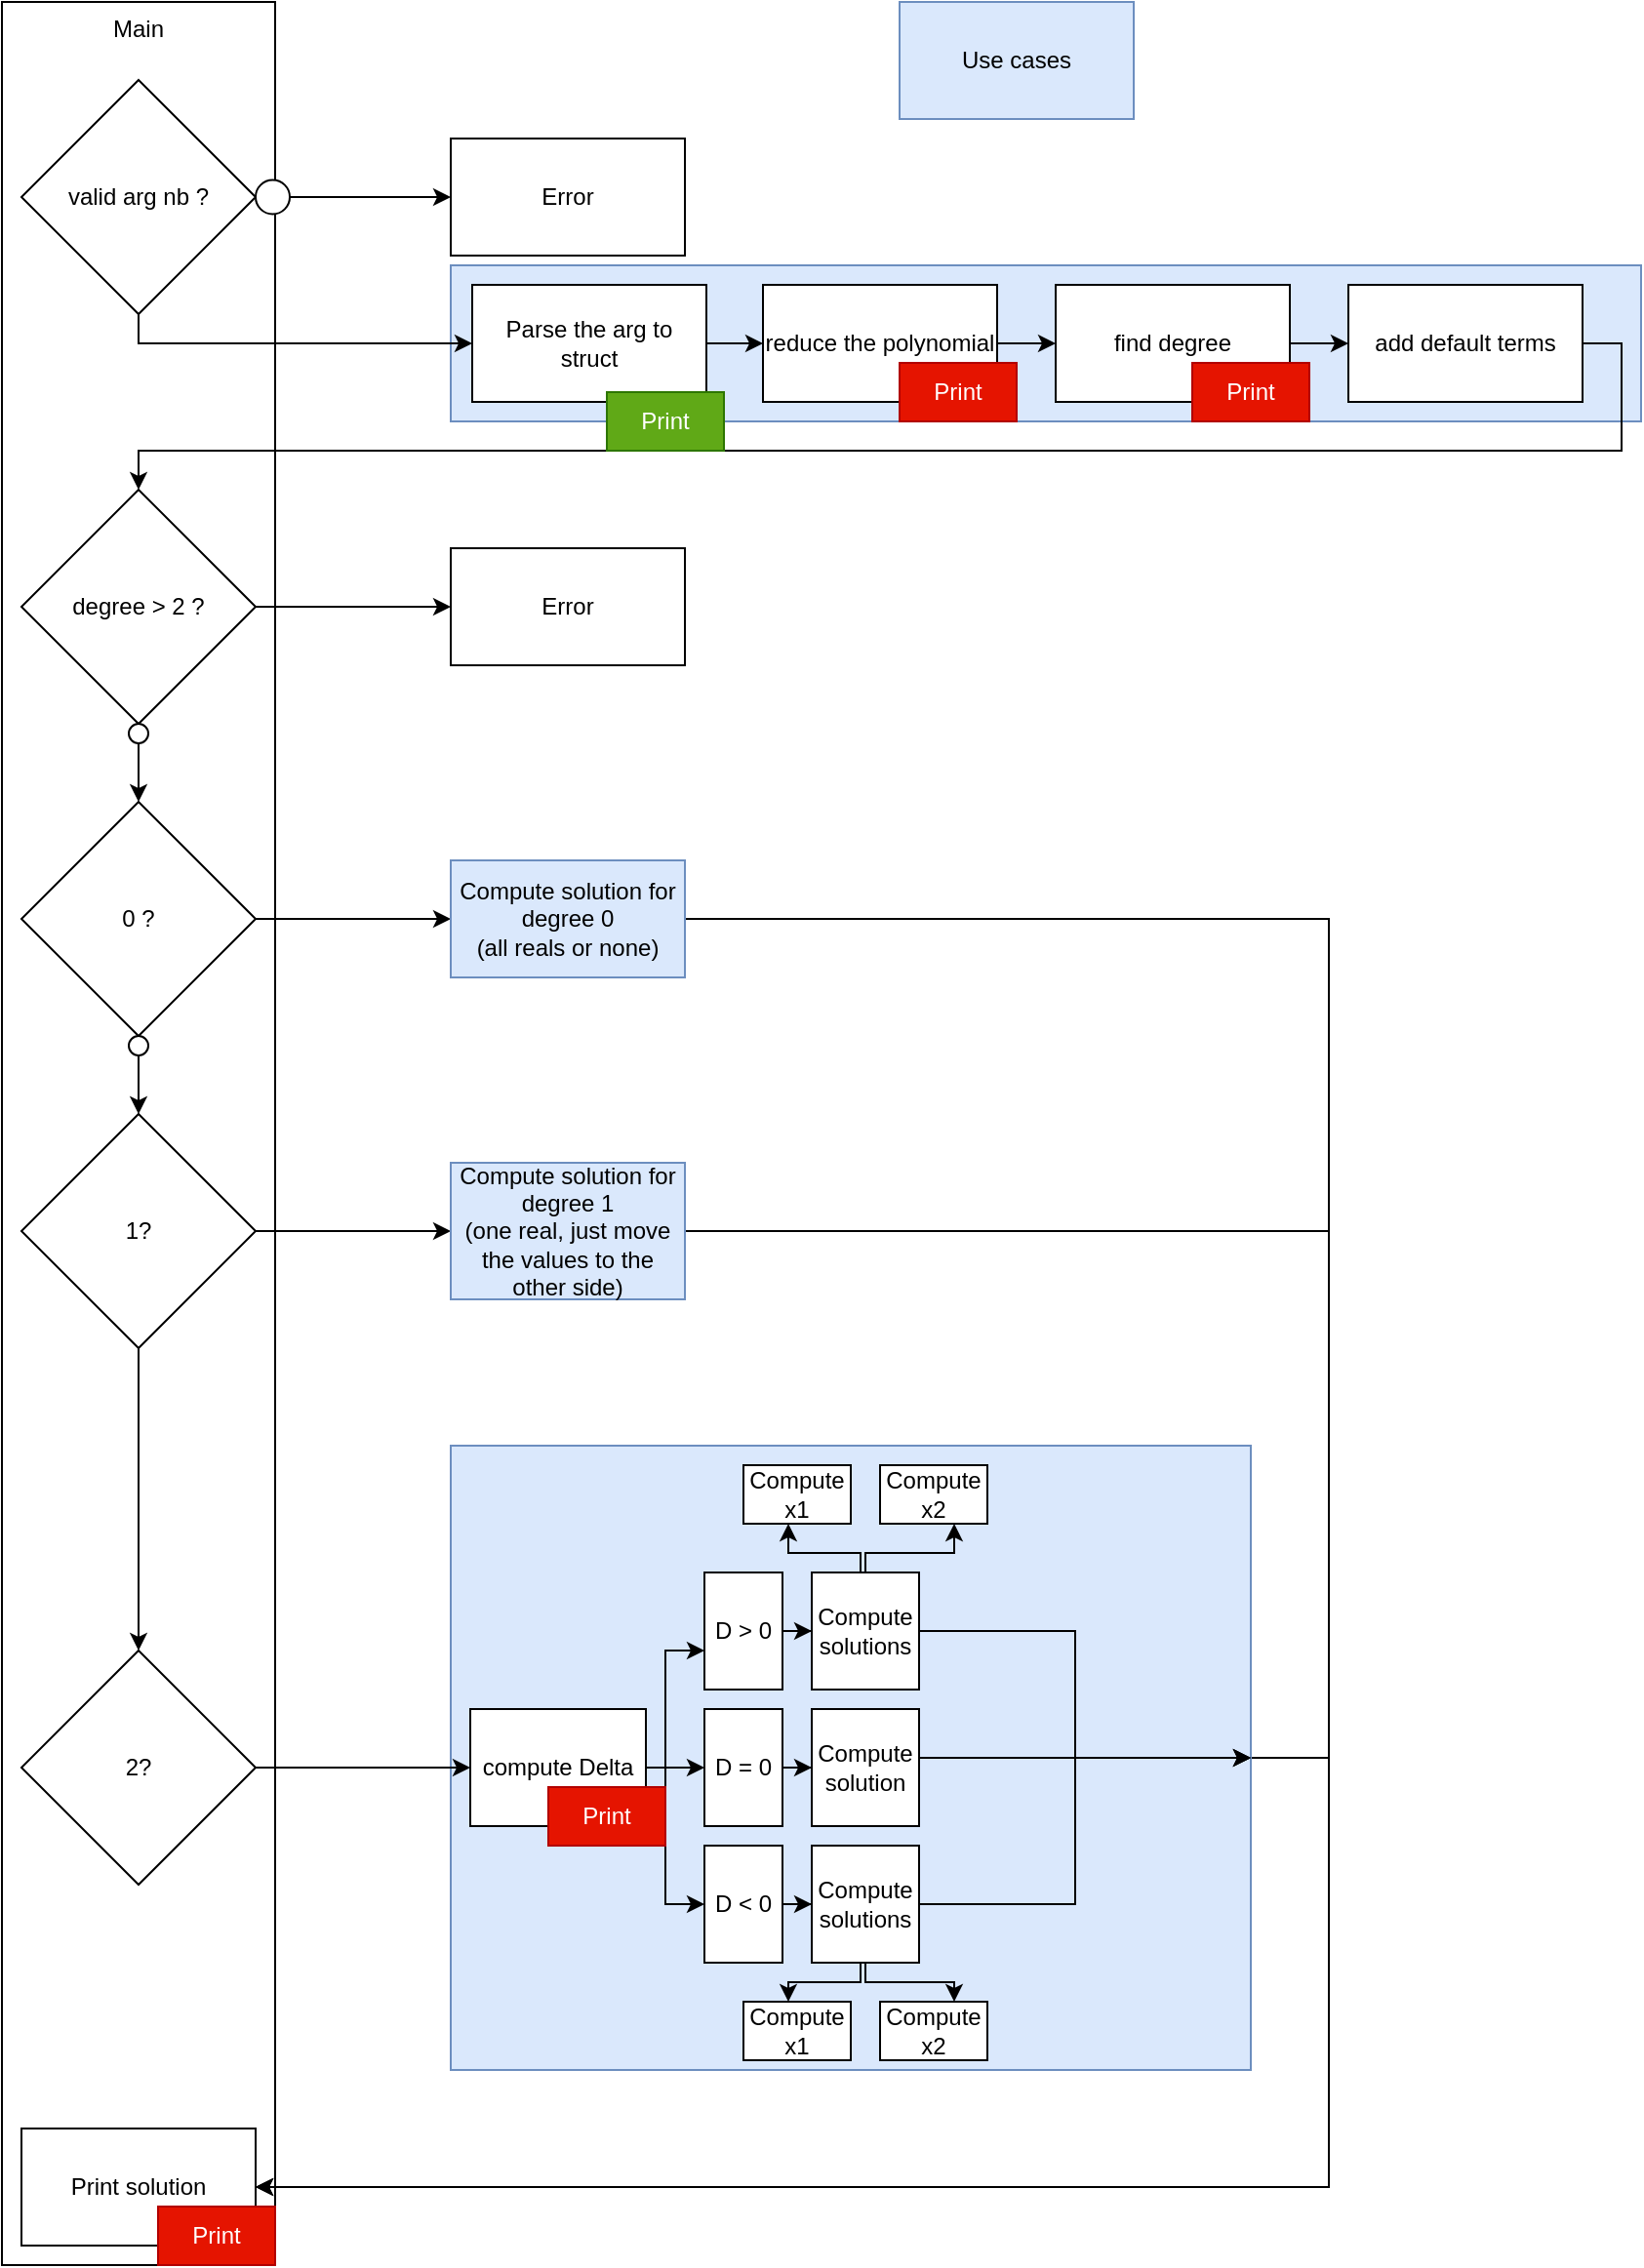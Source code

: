 <mxfile version="20.8.16" type="device"><diagram id="0fQKHz8jUWvv0We_Lnq6" name="Page-1"><mxGraphModel dx="1093" dy="1061" grid="1" gridSize="10" guides="1" tooltips="1" connect="1" arrows="1" fold="1" page="0" pageScale="1" pageWidth="850" pageHeight="1100" math="0" shadow="0"><root><mxCell id="0"/><mxCell id="1" parent="0"/><mxCell id="Iw0hb7oPGWGOToTF5i5I-36" value="" style="rounded=0;whiteSpace=wrap;html=1;fillColor=#dae8fc;strokeColor=#6c8ebf;" parent="1" vertex="1"><mxGeometry x="310" y="95" width="610" height="80" as="geometry"/></mxCell><mxCell id="Iw0hb7oPGWGOToTF5i5I-1" value="Main" style="rounded=0;whiteSpace=wrap;html=1;verticalAlign=top;" parent="1" vertex="1"><mxGeometry x="80" y="-40" width="140" height="1160" as="geometry"/></mxCell><mxCell id="Iw0hb7oPGWGOToTF5i5I-6" value="" style="edgeStyle=orthogonalEdgeStyle;rounded=0;orthogonalLoop=1;jettySize=auto;html=1;" parent="1" source="Iw0hb7oPGWGOToTF5i5I-2" target="Iw0hb7oPGWGOToTF5i5I-5" edge="1"><mxGeometry relative="1" as="geometry"/></mxCell><mxCell id="Iw0hb7oPGWGOToTF5i5I-2" value="Parse the arg to struct" style="whiteSpace=wrap;html=1;rounded=0;" parent="1" vertex="1"><mxGeometry x="321" y="105" width="120" height="60" as="geometry"/></mxCell><mxCell id="Iw0hb7oPGWGOToTF5i5I-8" value="" style="edgeStyle=orthogonalEdgeStyle;rounded=0;orthogonalLoop=1;jettySize=auto;html=1;" parent="1" source="Iw0hb7oPGWGOToTF5i5I-5" target="Iw0hb7oPGWGOToTF5i5I-7" edge="1"><mxGeometry relative="1" as="geometry"/></mxCell><mxCell id="Iw0hb7oPGWGOToTF5i5I-5" value="reduce the polynomial" style="whiteSpace=wrap;html=1;rounded=0;" parent="1" vertex="1"><mxGeometry x="470" y="105" width="120" height="60" as="geometry"/></mxCell><mxCell id="Iw0hb7oPGWGOToTF5i5I-37" style="edgeStyle=orthogonalEdgeStyle;rounded=0;orthogonalLoop=1;jettySize=auto;html=1;entryX=0.5;entryY=0;entryDx=0;entryDy=0;" parent="1" source="xXWr_UHyh2lSXcqM9wJO-1" target="Iw0hb7oPGWGOToTF5i5I-9" edge="1"><mxGeometry relative="1" as="geometry"><mxPoint x="221" y="180" as="targetPoint"/><Array as="points"><mxPoint x="910" y="135"/><mxPoint x="910" y="190"/><mxPoint x="150" y="190"/></Array><mxPoint x="940" y="230" as="sourcePoint"/></mxGeometry></mxCell><mxCell id="xXWr_UHyh2lSXcqM9wJO-2" value="" style="edgeStyle=orthogonalEdgeStyle;rounded=0;orthogonalLoop=1;jettySize=auto;html=1;" edge="1" parent="1" source="Iw0hb7oPGWGOToTF5i5I-7" target="xXWr_UHyh2lSXcqM9wJO-1"><mxGeometry relative="1" as="geometry"/></mxCell><mxCell id="Iw0hb7oPGWGOToTF5i5I-7" value="find degree" style="whiteSpace=wrap;html=1;rounded=0;" parent="1" vertex="1"><mxGeometry x="620" y="105" width="120" height="60" as="geometry"/></mxCell><mxCell id="Iw0hb7oPGWGOToTF5i5I-12" value="" style="edgeStyle=orthogonalEdgeStyle;rounded=0;orthogonalLoop=1;jettySize=auto;html=1;" parent="1" source="Iw0hb7oPGWGOToTF5i5I-9" target="Iw0hb7oPGWGOToTF5i5I-11" edge="1"><mxGeometry relative="1" as="geometry"/></mxCell><mxCell id="Iw0hb7oPGWGOToTF5i5I-9" value="degree &amp;gt; 2 ?" style="rhombus;whiteSpace=wrap;html=1;rounded=0;" parent="1" vertex="1"><mxGeometry x="90" y="210" width="120" height="120" as="geometry"/></mxCell><mxCell id="Iw0hb7oPGWGOToTF5i5I-11" value="Error" style="whiteSpace=wrap;html=1;rounded=0;" parent="1" vertex="1"><mxGeometry x="310" y="240" width="120" height="60" as="geometry"/></mxCell><mxCell id="Iw0hb7oPGWGOToTF5i5I-17" value="" style="edgeStyle=orthogonalEdgeStyle;rounded=0;orthogonalLoop=1;jettySize=auto;html=1;" parent="1" source="Iw0hb7oPGWGOToTF5i5I-13" target="Iw0hb7oPGWGOToTF5i5I-16" edge="1"><mxGeometry relative="1" as="geometry"/></mxCell><mxCell id="Iw0hb7oPGWGOToTF5i5I-13" value="" style="ellipse;whiteSpace=wrap;html=1;aspect=fixed;" parent="1" vertex="1"><mxGeometry x="145" y="330" width="10" height="10" as="geometry"/></mxCell><mxCell id="Iw0hb7oPGWGOToTF5i5I-19" value="" style="edgeStyle=orthogonalEdgeStyle;rounded=0;orthogonalLoop=1;jettySize=auto;html=1;" parent="1" source="Iw0hb7oPGWGOToTF5i5I-16" target="Iw0hb7oPGWGOToTF5i5I-18" edge="1"><mxGeometry relative="1" as="geometry"/></mxCell><mxCell id="Iw0hb7oPGWGOToTF5i5I-16" value="0 ?" style="rhombus;whiteSpace=wrap;html=1;" parent="1" vertex="1"><mxGeometry x="90" y="370" width="120" height="120" as="geometry"/></mxCell><mxCell id="Iw0hb7oPGWGOToTF5i5I-33" style="edgeStyle=orthogonalEdgeStyle;rounded=0;orthogonalLoop=1;jettySize=auto;html=1;" parent="1" source="Iw0hb7oPGWGOToTF5i5I-18" target="Iw0hb7oPGWGOToTF5i5I-30" edge="1"><mxGeometry relative="1" as="geometry"><Array as="points"><mxPoint x="760" y="430"/><mxPoint x="760" y="1080"/></Array></mxGeometry></mxCell><mxCell id="Iw0hb7oPGWGOToTF5i5I-18" value="Compute solution for degree 0&lt;br&gt;(all reals or none)" style="whiteSpace=wrap;html=1;fillColor=#dae8fc;strokeColor=#6c8ebf;" parent="1" vertex="1"><mxGeometry x="310" y="400" width="120" height="60" as="geometry"/></mxCell><mxCell id="Iw0hb7oPGWGOToTF5i5I-22" value="" style="edgeStyle=orthogonalEdgeStyle;rounded=0;orthogonalLoop=1;jettySize=auto;html=1;" parent="1" source="Iw0hb7oPGWGOToTF5i5I-20" target="Iw0hb7oPGWGOToTF5i5I-21" edge="1"><mxGeometry relative="1" as="geometry"/></mxCell><mxCell id="Iw0hb7oPGWGOToTF5i5I-20" value="" style="ellipse;whiteSpace=wrap;html=1;aspect=fixed;" parent="1" vertex="1"><mxGeometry x="145" y="490" width="10" height="10" as="geometry"/></mxCell><mxCell id="Iw0hb7oPGWGOToTF5i5I-25" style="edgeStyle=orthogonalEdgeStyle;rounded=0;orthogonalLoop=1;jettySize=auto;html=1;" parent="1" source="Iw0hb7oPGWGOToTF5i5I-21" target="Iw0hb7oPGWGOToTF5i5I-24" edge="1"><mxGeometry relative="1" as="geometry"/></mxCell><mxCell id="Iw0hb7oPGWGOToTF5i5I-27" style="edgeStyle=orthogonalEdgeStyle;rounded=0;orthogonalLoop=1;jettySize=auto;html=1;" parent="1" source="Iw0hb7oPGWGOToTF5i5I-21" target="Iw0hb7oPGWGOToTF5i5I-26" edge="1"><mxGeometry relative="1" as="geometry"><mxPoint x="150" y="765" as="sourcePoint"/></mxGeometry></mxCell><mxCell id="Iw0hb7oPGWGOToTF5i5I-21" value="1?" style="rhombus;whiteSpace=wrap;html=1;" parent="1" vertex="1"><mxGeometry x="90" y="530" width="120" height="120" as="geometry"/></mxCell><mxCell id="Iw0hb7oPGWGOToTF5i5I-32" style="edgeStyle=orthogonalEdgeStyle;rounded=0;orthogonalLoop=1;jettySize=auto;html=1;" parent="1" source="Iw0hb7oPGWGOToTF5i5I-24" target="Iw0hb7oPGWGOToTF5i5I-30" edge="1"><mxGeometry relative="1" as="geometry"><Array as="points"><mxPoint x="760" y="590"/><mxPoint x="760" y="1080"/></Array></mxGeometry></mxCell><mxCell id="Iw0hb7oPGWGOToTF5i5I-24" value="Compute solution for degree 1&lt;br&gt;(one real, just move the values to the other side)" style="whiteSpace=wrap;html=1;fillColor=#dae8fc;strokeColor=#6c8ebf;" parent="1" vertex="1"><mxGeometry x="310" y="555" width="120" height="70" as="geometry"/></mxCell><mxCell id="Iw0hb7oPGWGOToTF5i5I-26" value="2?" style="rhombus;whiteSpace=wrap;html=1;" parent="1" vertex="1"><mxGeometry x="90" y="805" width="120" height="120" as="geometry"/></mxCell><mxCell id="Iw0hb7oPGWGOToTF5i5I-31" style="edgeStyle=orthogonalEdgeStyle;rounded=0;orthogonalLoop=1;jettySize=auto;html=1;" parent="1" target="Iw0hb7oPGWGOToTF5i5I-30" edge="1"><mxGeometry relative="1" as="geometry"><Array as="points"><mxPoint x="720" y="860"/><mxPoint x="760" y="860"/><mxPoint x="760" y="1080"/></Array><mxPoint x="720" y="870" as="sourcePoint"/></mxGeometry></mxCell><mxCell id="Iw0hb7oPGWGOToTF5i5I-28" value="" style="whiteSpace=wrap;html=1;fillColor=#dae8fc;strokeColor=#6c8ebf;" parent="1" vertex="1"><mxGeometry x="310" y="700" width="410" height="320" as="geometry"/></mxCell><mxCell id="Iw0hb7oPGWGOToTF5i5I-30" value="Print solution" style="rounded=0;whiteSpace=wrap;html=1;" parent="1" vertex="1"><mxGeometry x="90" y="1050" width="120" height="60" as="geometry"/></mxCell><mxCell id="Iw0hb7oPGWGOToTF5i5I-35" value="Use cases" style="rounded=0;whiteSpace=wrap;html=1;fillColor=#dae8fc;strokeColor=#6c8ebf;" parent="1" vertex="1"><mxGeometry x="540" y="-40" width="120" height="60" as="geometry"/></mxCell><mxCell id="EENclEvE6bbyDNnboYN--12" style="edgeStyle=orthogonalEdgeStyle;rounded=0;orthogonalLoop=1;jettySize=auto;html=1;" parent="1" source="EENclEvE6bbyDNnboYN--2" target="Iw0hb7oPGWGOToTF5i5I-2" edge="1"><mxGeometry relative="1" as="geometry"><Array as="points"><mxPoint x="150" y="135"/></Array></mxGeometry></mxCell><mxCell id="EENclEvE6bbyDNnboYN--2" value="valid arg nb ?" style="rhombus;whiteSpace=wrap;html=1;rounded=0;" parent="1" vertex="1"><mxGeometry x="90" width="120" height="120" as="geometry"/></mxCell><mxCell id="EENclEvE6bbyDNnboYN--13" style="edgeStyle=orthogonalEdgeStyle;rounded=0;orthogonalLoop=1;jettySize=auto;html=1;" parent="1" source="EENclEvE6bbyDNnboYN--3" target="EENclEvE6bbyDNnboYN--5" edge="1"><mxGeometry relative="1" as="geometry"/></mxCell><mxCell id="EENclEvE6bbyDNnboYN--3" value="" style="ellipse;whiteSpace=wrap;html=1;aspect=fixed;" parent="1" vertex="1"><mxGeometry x="210" y="51.25" width="17.5" height="17.5" as="geometry"/></mxCell><mxCell id="EENclEvE6bbyDNnboYN--5" value="Error" style="whiteSpace=wrap;html=1;rounded=0;" parent="1" vertex="1"><mxGeometry x="310" y="30" width="120" height="60" as="geometry"/></mxCell><mxCell id="EENclEvE6bbyDNnboYN--7" value="Print" style="text;html=1;strokeColor=#2D7600;fillColor=#60a917;align=center;verticalAlign=middle;whiteSpace=wrap;rounded=0;fontColor=#ffffff;" parent="1" vertex="1"><mxGeometry x="390" y="160" width="60" height="30" as="geometry"/></mxCell><mxCell id="EENclEvE6bbyDNnboYN--8" value="Print" style="text;html=1;strokeColor=#B20000;fillColor=#e51400;align=center;verticalAlign=middle;whiteSpace=wrap;rounded=0;fontColor=#ffffff;" parent="1" vertex="1"><mxGeometry x="540" y="145" width="60" height="30" as="geometry"/></mxCell><mxCell id="EENclEvE6bbyDNnboYN--9" value="Print" style="text;html=1;strokeColor=#B20000;fillColor=#e51400;align=center;verticalAlign=middle;whiteSpace=wrap;rounded=0;fontColor=#ffffff;" parent="1" vertex="1"><mxGeometry x="690" y="145" width="60" height="30" as="geometry"/></mxCell><mxCell id="EENclEvE6bbyDNnboYN--10" value="Print" style="text;html=1;strokeColor=#B20000;fillColor=#e51400;align=center;verticalAlign=middle;whiteSpace=wrap;rounded=0;fontColor=#ffffff;" parent="1" vertex="1"><mxGeometry x="160" y="1090" width="60" height="30" as="geometry"/></mxCell><mxCell id="EENclEvE6bbyDNnboYN--17" value="" style="edgeStyle=orthogonalEdgeStyle;rounded=0;orthogonalLoop=1;jettySize=auto;html=1;" parent="1" source="EENclEvE6bbyDNnboYN--14" target="EENclEvE6bbyDNnboYN--16" edge="1"><mxGeometry relative="1" as="geometry"><Array as="points"><mxPoint x="420" y="865"/><mxPoint x="420" y="805"/></Array></mxGeometry></mxCell><mxCell id="EENclEvE6bbyDNnboYN--19" style="edgeStyle=orthogonalEdgeStyle;rounded=0;orthogonalLoop=1;jettySize=auto;html=1;" parent="1" source="EENclEvE6bbyDNnboYN--14" target="EENclEvE6bbyDNnboYN--18" edge="1"><mxGeometry relative="1" as="geometry"/></mxCell><mxCell id="EENclEvE6bbyDNnboYN--21" style="edgeStyle=orthogonalEdgeStyle;rounded=0;orthogonalLoop=1;jettySize=auto;html=1;" parent="1" source="EENclEvE6bbyDNnboYN--14" target="EENclEvE6bbyDNnboYN--20" edge="1"><mxGeometry relative="1" as="geometry"><Array as="points"><mxPoint x="420" y="865"/><mxPoint x="420" y="935"/></Array></mxGeometry></mxCell><mxCell id="EENclEvE6bbyDNnboYN--14" value="compute Delta" style="whiteSpace=wrap;html=1;" parent="1" vertex="1"><mxGeometry x="320" y="835" width="90" height="60" as="geometry"/></mxCell><mxCell id="Iw0hb7oPGWGOToTF5i5I-29" value="" style="edgeStyle=orthogonalEdgeStyle;rounded=0;orthogonalLoop=1;jettySize=auto;html=1;" parent="1" source="Iw0hb7oPGWGOToTF5i5I-26" target="EENclEvE6bbyDNnboYN--14" edge="1"><mxGeometry relative="1" as="geometry"/></mxCell><mxCell id="EENclEvE6bbyDNnboYN--23" value="" style="edgeStyle=orthogonalEdgeStyle;rounded=0;orthogonalLoop=1;jettySize=auto;html=1;" parent="1" source="EENclEvE6bbyDNnboYN--16" target="EENclEvE6bbyDNnboYN--22" edge="1"><mxGeometry relative="1" as="geometry"/></mxCell><mxCell id="EENclEvE6bbyDNnboYN--16" value="D &amp;gt; 0" style="whiteSpace=wrap;html=1;" parent="1" vertex="1"><mxGeometry x="440" y="765" width="40" height="60" as="geometry"/></mxCell><mxCell id="EENclEvE6bbyDNnboYN--33" style="edgeStyle=orthogonalEdgeStyle;rounded=0;orthogonalLoop=1;jettySize=auto;html=1;" parent="1" source="EENclEvE6bbyDNnboYN--18" target="EENclEvE6bbyDNnboYN--32" edge="1"><mxGeometry relative="1" as="geometry"/></mxCell><mxCell id="EENclEvE6bbyDNnboYN--18" value="D = 0" style="whiteSpace=wrap;html=1;" parent="1" vertex="1"><mxGeometry x="440" y="835" width="40" height="60" as="geometry"/></mxCell><mxCell id="EENclEvE6bbyDNnboYN--40" style="edgeStyle=orthogonalEdgeStyle;rounded=0;orthogonalLoop=1;jettySize=auto;html=1;" parent="1" source="EENclEvE6bbyDNnboYN--20" target="EENclEvE6bbyDNnboYN--37" edge="1"><mxGeometry relative="1" as="geometry"/></mxCell><mxCell id="EENclEvE6bbyDNnboYN--20" value="D &amp;lt; 0" style="whiteSpace=wrap;html=1;" parent="1" vertex="1"><mxGeometry x="440" y="905" width="40" height="60" as="geometry"/></mxCell><mxCell id="EENclEvE6bbyDNnboYN--25" value="" style="edgeStyle=orthogonalEdgeStyle;rounded=0;orthogonalLoop=1;jettySize=auto;html=1;" parent="1" source="EENclEvE6bbyDNnboYN--22" target="EENclEvE6bbyDNnboYN--24" edge="1"><mxGeometry relative="1" as="geometry"><Array as="points"><mxPoint x="520" y="755"/><mxPoint x="483" y="755"/></Array></mxGeometry></mxCell><mxCell id="EENclEvE6bbyDNnboYN--28" style="edgeStyle=orthogonalEdgeStyle;rounded=0;orthogonalLoop=1;jettySize=auto;html=1;" parent="1" source="EENclEvE6bbyDNnboYN--22" target="EENclEvE6bbyDNnboYN--26" edge="1"><mxGeometry relative="1" as="geometry"><Array as="points"><mxPoint x="523" y="755"/><mxPoint x="568" y="755"/></Array></mxGeometry></mxCell><mxCell id="EENclEvE6bbyDNnboYN--42" style="edgeStyle=orthogonalEdgeStyle;rounded=0;orthogonalLoop=1;jettySize=auto;html=1;entryX=1;entryY=0.5;entryDx=0;entryDy=0;" parent="1" source="EENclEvE6bbyDNnboYN--22" target="Iw0hb7oPGWGOToTF5i5I-28" edge="1"><mxGeometry relative="1" as="geometry"><Array as="points"><mxPoint x="630" y="795"/><mxPoint x="630" y="860"/></Array></mxGeometry></mxCell><mxCell id="EENclEvE6bbyDNnboYN--22" value="Compute solutions" style="whiteSpace=wrap;html=1;" parent="1" vertex="1"><mxGeometry x="495" y="765" width="55" height="60" as="geometry"/></mxCell><mxCell id="EENclEvE6bbyDNnboYN--24" value="Compute x1" style="whiteSpace=wrap;html=1;" parent="1" vertex="1"><mxGeometry x="460" y="710" width="55" height="30" as="geometry"/></mxCell><mxCell id="EENclEvE6bbyDNnboYN--26" value="Compute x2" style="whiteSpace=wrap;html=1;" parent="1" vertex="1"><mxGeometry x="530" y="710" width="55" height="30" as="geometry"/></mxCell><mxCell id="EENclEvE6bbyDNnboYN--43" style="edgeStyle=orthogonalEdgeStyle;rounded=0;orthogonalLoop=1;jettySize=auto;html=1;entryX=1;entryY=0.5;entryDx=0;entryDy=0;" parent="1" source="EENclEvE6bbyDNnboYN--32" target="Iw0hb7oPGWGOToTF5i5I-28" edge="1"><mxGeometry relative="1" as="geometry"><Array as="points"><mxPoint x="580" y="860"/><mxPoint x="580" y="860"/></Array></mxGeometry></mxCell><mxCell id="EENclEvE6bbyDNnboYN--32" value="Compute solution" style="whiteSpace=wrap;html=1;" parent="1" vertex="1"><mxGeometry x="495" y="835" width="55" height="60" as="geometry"/></mxCell><mxCell id="EENclEvE6bbyDNnboYN--35" value="" style="edgeStyle=orthogonalEdgeStyle;rounded=0;orthogonalLoop=1;jettySize=auto;html=1;" parent="1" source="EENclEvE6bbyDNnboYN--37" target="EENclEvE6bbyDNnboYN--38" edge="1"><mxGeometry relative="1" as="geometry"><Array as="points"><mxPoint x="520" y="975"/><mxPoint x="483" y="975"/></Array></mxGeometry></mxCell><mxCell id="EENclEvE6bbyDNnboYN--36" style="edgeStyle=orthogonalEdgeStyle;rounded=0;orthogonalLoop=1;jettySize=auto;html=1;" parent="1" source="EENclEvE6bbyDNnboYN--37" target="EENclEvE6bbyDNnboYN--39" edge="1"><mxGeometry relative="1" as="geometry"><Array as="points"><mxPoint x="523" y="975"/><mxPoint x="568" y="975"/></Array></mxGeometry></mxCell><mxCell id="EENclEvE6bbyDNnboYN--44" style="edgeStyle=orthogonalEdgeStyle;rounded=0;orthogonalLoop=1;jettySize=auto;html=1;entryX=1;entryY=0.5;entryDx=0;entryDy=0;" parent="1" source="EENclEvE6bbyDNnboYN--37" target="Iw0hb7oPGWGOToTF5i5I-28" edge="1"><mxGeometry relative="1" as="geometry"><Array as="points"><mxPoint x="630" y="935"/><mxPoint x="630" y="860"/></Array></mxGeometry></mxCell><mxCell id="EENclEvE6bbyDNnboYN--37" value="Compute solutions" style="whiteSpace=wrap;html=1;" parent="1" vertex="1"><mxGeometry x="495" y="905" width="55" height="60" as="geometry"/></mxCell><mxCell id="EENclEvE6bbyDNnboYN--38" value="Compute x1" style="whiteSpace=wrap;html=1;" parent="1" vertex="1"><mxGeometry x="460" y="985" width="55" height="30" as="geometry"/></mxCell><mxCell id="EENclEvE6bbyDNnboYN--39" value="Compute x2" style="whiteSpace=wrap;html=1;" parent="1" vertex="1"><mxGeometry x="530" y="985" width="55" height="30" as="geometry"/></mxCell><mxCell id="EENclEvE6bbyDNnboYN--45" value="Print" style="text;html=1;strokeColor=#B20000;fillColor=#e51400;align=center;verticalAlign=middle;whiteSpace=wrap;rounded=0;fontColor=#ffffff;" parent="1" vertex="1"><mxGeometry x="360" y="875" width="60" height="30" as="geometry"/></mxCell><mxCell id="xXWr_UHyh2lSXcqM9wJO-1" value="add default terms" style="whiteSpace=wrap;html=1;rounded=0;" vertex="1" parent="1"><mxGeometry x="770" y="105" width="120" height="60" as="geometry"/></mxCell></root></mxGraphModel></diagram></mxfile>